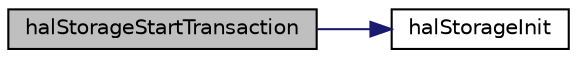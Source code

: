 digraph "halStorageStartTransaction"
{
  edge [fontname="Helvetica",fontsize="10",labelfontname="Helvetica",labelfontsize="10"];
  node [fontname="Helvetica",fontsize="10",shape=record];
  rankdir="LR";
  Node313 [label="halStorageStartTransaction",height=0.2,width=0.4,color="black", fillcolor="grey75", style="filled", fontcolor="black"];
  Node313 -> Node314 [color="midnightblue",fontsize="10",style="solid",fontname="Helvetica"];
  Node314 [label="halStorageInit",height=0.2,width=0.4,color="black", fillcolor="white", style="filled",URL="$hal__storage_8c.html#a606e5842dd354f1fb4a738ba95c6d5d1",tooltip="internal function to init the filesystem if handle is invalid "];
}
